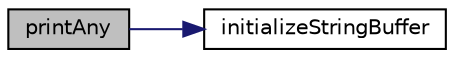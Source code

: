 digraph "printAny"
{
  edge [fontname="Helvetica",fontsize="10",labelfontname="Helvetica",labelfontsize="10"];
  node [fontname="Helvetica",fontsize="10",shape=record];
  rankdir="LR";
  Node58 [label="printAny",height=0.2,width=0.4,color="black", fillcolor="grey75", style="filled", fontcolor="black"];
  Node58 -> Node59 [color="midnightblue",fontsize="10",style="solid",fontname="Helvetica"];
  Node59 [label="initializeStringBuffer",height=0.2,width=0.4,color="black", fillcolor="white", style="filled",URL="$de/df6/meta__modelica_8c.html#a183bbed2bfbc0a4e72a9e507536eae87"];
}
